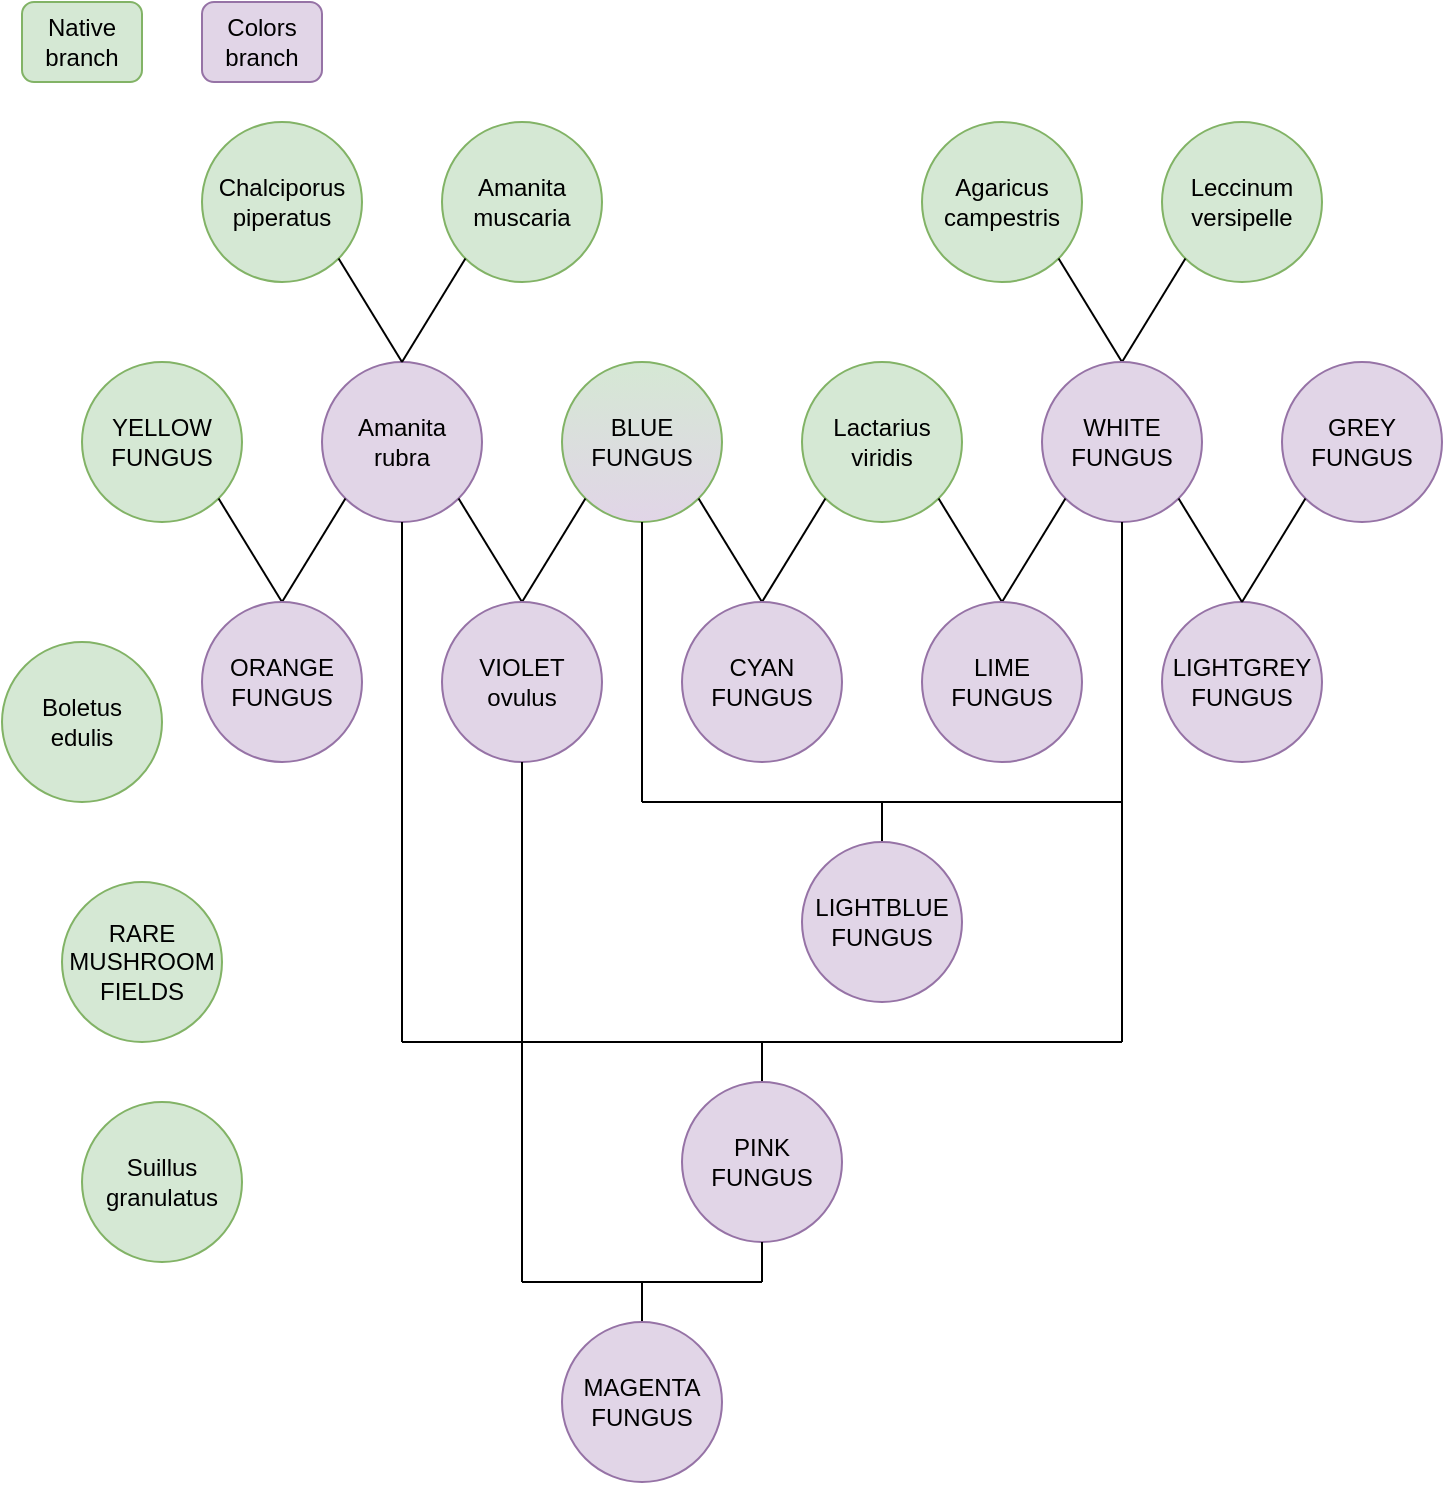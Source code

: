 <mxfile version="23.0.2" type="device">
  <diagram name="Pagina-1" id="-3UcciMXMhipS0sxFTnm">
    <mxGraphModel dx="1562" dy="2238" grid="1" gridSize="10" guides="1" tooltips="1" connect="1" arrows="1" fold="1" page="1" pageScale="1" pageWidth="827" pageHeight="1169" math="0" shadow="0">
      <root>
        <mxCell id="0" />
        <mxCell id="1" parent="0" />
        <mxCell id="ZMy1RVDnMmDh1pD7vt_q-1" value="Amanita&lt;br&gt;muscaria" style="ellipse;whiteSpace=wrap;html=1;aspect=fixed;fillColor=#d5e8d4;strokeColor=#82b366;" parent="1" vertex="1">
          <mxGeometry x="220" y="40" width="80" height="80" as="geometry" />
        </mxCell>
        <mxCell id="ZMy1RVDnMmDh1pD7vt_q-2" value="Chalciporus piperatus" style="ellipse;whiteSpace=wrap;html=1;aspect=fixed;fillColor=#d5e8d4;strokeColor=#82b366;" parent="1" vertex="1">
          <mxGeometry x="100" y="40" width="80" height="80" as="geometry" />
        </mxCell>
        <mxCell id="ZMy1RVDnMmDh1pD7vt_q-3" value="Amanita&lt;br&gt;rubra" style="ellipse;whiteSpace=wrap;html=1;aspect=fixed;fillColor=#e1d5e7;strokeColor=#9673a6;" parent="1" vertex="1">
          <mxGeometry x="160" y="160" width="80" height="80" as="geometry" />
        </mxCell>
        <mxCell id="ZMy1RVDnMmDh1pD7vt_q-8" value="" style="endArrow=none;html=1;rounded=0;entryX=0;entryY=1;entryDx=0;entryDy=0;exitX=0.5;exitY=0;exitDx=0;exitDy=0;" parent="1" source="ZMy1RVDnMmDh1pD7vt_q-3" target="ZMy1RVDnMmDh1pD7vt_q-1" edge="1">
          <mxGeometry width="50" height="50" relative="1" as="geometry">
            <mxPoint x="120" y="150" as="sourcePoint" />
            <mxPoint x="160" y="190" as="targetPoint" />
          </mxGeometry>
        </mxCell>
        <mxCell id="ZMy1RVDnMmDh1pD7vt_q-9" value="" style="endArrow=none;html=1;rounded=0;entryX=1;entryY=1;entryDx=0;entryDy=0;exitX=0.5;exitY=0;exitDx=0;exitDy=0;" parent="1" source="ZMy1RVDnMmDh1pD7vt_q-3" target="ZMy1RVDnMmDh1pD7vt_q-2" edge="1">
          <mxGeometry width="50" height="50" relative="1" as="geometry">
            <mxPoint x="120" y="160" as="sourcePoint" />
            <mxPoint x="160" y="190" as="targetPoint" />
          </mxGeometry>
        </mxCell>
        <mxCell id="ZMy1RVDnMmDh1pD7vt_q-11" value="YELLOW&lt;br&gt;FUNGUS" style="ellipse;whiteSpace=wrap;html=1;aspect=fixed;fillColor=#d5e8d4;strokeColor=#82b366;" parent="1" vertex="1">
          <mxGeometry x="40" y="160" width="80" height="80" as="geometry" />
        </mxCell>
        <mxCell id="ZMy1RVDnMmDh1pD7vt_q-12" value="" style="endArrow=none;html=1;rounded=0;entryX=1;entryY=1;entryDx=0;entryDy=0;exitX=0.5;exitY=0;exitDx=0;exitDy=0;" parent="1" source="ZMy1RVDnMmDh1pD7vt_q-14" target="ZMy1RVDnMmDh1pD7vt_q-11" edge="1">
          <mxGeometry width="50" height="50" relative="1" as="geometry">
            <mxPoint x="40" y="280" as="sourcePoint" />
            <mxPoint x="80" y="160" as="targetPoint" />
          </mxGeometry>
        </mxCell>
        <mxCell id="ZMy1RVDnMmDh1pD7vt_q-13" value="" style="endArrow=none;html=1;rounded=0;exitX=0.5;exitY=0;exitDx=0;exitDy=0;entryX=0;entryY=1;entryDx=0;entryDy=0;" parent="1" source="ZMy1RVDnMmDh1pD7vt_q-14" target="ZMy1RVDnMmDh1pD7vt_q-3" edge="1">
          <mxGeometry width="50" height="50" relative="1" as="geometry">
            <mxPoint x="40" y="280" as="sourcePoint" />
            <mxPoint x="120" y="240" as="targetPoint" />
          </mxGeometry>
        </mxCell>
        <mxCell id="ZMy1RVDnMmDh1pD7vt_q-14" value="ORANGE&lt;br&gt;FUNGUS" style="ellipse;whiteSpace=wrap;html=1;aspect=fixed;fillColor=#e1d5e7;strokeColor=#9673a6;" parent="1" vertex="1">
          <mxGeometry x="100" y="280" width="80" height="80" as="geometry" />
        </mxCell>
        <mxCell id="ZMy1RVDnMmDh1pD7vt_q-15" value="BLUE&lt;br&gt;FUNGUS" style="ellipse;whiteSpace=wrap;html=1;aspect=fixed;fillColor=#e1d5e7;strokeColor=#82B366;gradientDirection=north;gradientColor=#D5E8D4;" parent="1" vertex="1">
          <mxGeometry x="280" y="160" width="80" height="80" as="geometry" />
        </mxCell>
        <mxCell id="ZMy1RVDnMmDh1pD7vt_q-16" value="" style="endArrow=none;html=1;rounded=0;exitX=1;exitY=1;exitDx=0;exitDy=0;entryX=0.5;entryY=0;entryDx=0;entryDy=0;" parent="1" source="ZMy1RVDnMmDh1pD7vt_q-3" target="ZMy1RVDnMmDh1pD7vt_q-18" edge="1">
          <mxGeometry width="50" height="50" relative="1" as="geometry">
            <mxPoint x="130" y="240" as="sourcePoint" />
            <mxPoint x="200" y="270" as="targetPoint" />
          </mxGeometry>
        </mxCell>
        <mxCell id="ZMy1RVDnMmDh1pD7vt_q-17" value="" style="endArrow=none;html=1;rounded=0;entryX=0;entryY=1;entryDx=0;entryDy=0;exitX=0.5;exitY=0;exitDx=0;exitDy=0;" parent="1" source="ZMy1RVDnMmDh1pD7vt_q-18" target="ZMy1RVDnMmDh1pD7vt_q-15" edge="1">
          <mxGeometry width="50" height="50" relative="1" as="geometry">
            <mxPoint x="190" y="240" as="sourcePoint" />
            <mxPoint x="240" y="190" as="targetPoint" />
          </mxGeometry>
        </mxCell>
        <mxCell id="ZMy1RVDnMmDh1pD7vt_q-18" value="VIOLET&lt;br&gt;ovulus" style="ellipse;whiteSpace=wrap;html=1;aspect=fixed;fillColor=#e1d5e7;strokeColor=#9673a6;" parent="1" vertex="1">
          <mxGeometry x="220" y="280" width="80" height="80" as="geometry" />
        </mxCell>
        <mxCell id="ZMy1RVDnMmDh1pD7vt_q-19" value="Leccinum&lt;br&gt;versipelle" style="ellipse;whiteSpace=wrap;html=1;aspect=fixed;fillColor=#d5e8d4;strokeColor=#82b366;" parent="1" vertex="1">
          <mxGeometry x="580" y="40" width="80" height="80" as="geometry" />
        </mxCell>
        <mxCell id="ZMy1RVDnMmDh1pD7vt_q-20" value="Lactarius&lt;br&gt;viridis" style="ellipse;whiteSpace=wrap;html=1;aspect=fixed;fillColor=#d5e8d4;strokeColor=#82b366;" parent="1" vertex="1">
          <mxGeometry x="400" y="160" width="80" height="80" as="geometry" />
        </mxCell>
        <mxCell id="ZMy1RVDnMmDh1pD7vt_q-22" value="" style="endArrow=none;html=1;rounded=0;entryX=0;entryY=1;entryDx=0;entryDy=0;exitX=0.5;exitY=0;exitDx=0;exitDy=0;" parent="1" source="ZMy1RVDnMmDh1pD7vt_q-24" target="ZMy1RVDnMmDh1pD7vt_q-20" edge="1">
          <mxGeometry width="50" height="50" relative="1" as="geometry">
            <mxPoint x="350" y="270" as="sourcePoint" />
            <mxPoint x="400" y="220" as="targetPoint" />
          </mxGeometry>
        </mxCell>
        <mxCell id="ZMy1RVDnMmDh1pD7vt_q-23" value="" style="endArrow=none;html=1;rounded=0;entryX=1;entryY=1;entryDx=0;entryDy=0;exitX=0.5;exitY=0;exitDx=0;exitDy=0;" parent="1" source="ZMy1RVDnMmDh1pD7vt_q-24" target="ZMy1RVDnMmDh1pD7vt_q-15" edge="1">
          <mxGeometry width="50" height="50" relative="1" as="geometry">
            <mxPoint x="330" y="280" as="sourcePoint" />
            <mxPoint x="400" y="220" as="targetPoint" />
          </mxGeometry>
        </mxCell>
        <mxCell id="ZMy1RVDnMmDh1pD7vt_q-24" value="CYAN&lt;br&gt;FUNGUS" style="ellipse;whiteSpace=wrap;html=1;aspect=fixed;fillColor=#e1d5e7;strokeColor=#9673a6;" parent="1" vertex="1">
          <mxGeometry x="340" y="280" width="80" height="80" as="geometry" />
        </mxCell>
        <mxCell id="ZMy1RVDnMmDh1pD7vt_q-29" value="Agaricus&lt;br&gt;campestris" style="ellipse;whiteSpace=wrap;html=1;aspect=fixed;fillColor=#d5e8d4;strokeColor=#82b366;" parent="1" vertex="1">
          <mxGeometry x="460" y="40" width="80" height="80" as="geometry" />
        </mxCell>
        <mxCell id="ZMy1RVDnMmDh1pD7vt_q-31" value="" style="endArrow=none;html=1;rounded=0;entryX=1;entryY=1;entryDx=0;entryDy=0;exitX=0.5;exitY=0;exitDx=0;exitDy=0;" parent="1" source="ZMy1RVDnMmDh1pD7vt_q-33" target="ZMy1RVDnMmDh1pD7vt_q-29" edge="1">
          <mxGeometry width="50" height="50" relative="1" as="geometry">
            <mxPoint x="640" y="120" as="sourcePoint" />
            <mxPoint x="690" y="70" as="targetPoint" />
          </mxGeometry>
        </mxCell>
        <mxCell id="ZMy1RVDnMmDh1pD7vt_q-32" value="" style="endArrow=none;html=1;rounded=0;entryX=0;entryY=1;entryDx=0;entryDy=0;exitX=0.5;exitY=0;exitDx=0;exitDy=0;" parent="1" source="ZMy1RVDnMmDh1pD7vt_q-33" target="ZMy1RVDnMmDh1pD7vt_q-19" edge="1">
          <mxGeometry width="50" height="50" relative="1" as="geometry">
            <mxPoint x="620" y="140" as="sourcePoint" />
            <mxPoint x="591.716" y="108.284" as="targetPoint" />
          </mxGeometry>
        </mxCell>
        <mxCell id="ZMy1RVDnMmDh1pD7vt_q-33" value="WHITE&lt;br&gt;FUNGUS" style="ellipse;whiteSpace=wrap;html=1;aspect=fixed;fillColor=#e1d5e7;strokeColor=#9673a6;" parent="1" vertex="1">
          <mxGeometry x="520" y="160" width="80" height="80" as="geometry" />
        </mxCell>
        <mxCell id="ZMy1RVDnMmDh1pD7vt_q-34" value="" style="endArrow=none;html=1;rounded=0;entryX=0;entryY=1;entryDx=0;entryDy=0;exitX=0.5;exitY=0;exitDx=0;exitDy=0;" parent="1" source="ZMy1RVDnMmDh1pD7vt_q-36" target="ZMy1RVDnMmDh1pD7vt_q-33" edge="1">
          <mxGeometry width="50" height="50" relative="1" as="geometry">
            <mxPoint x="580" y="230" as="sourcePoint" />
            <mxPoint x="630" y="180" as="targetPoint" />
          </mxGeometry>
        </mxCell>
        <mxCell id="ZMy1RVDnMmDh1pD7vt_q-35" value="" style="endArrow=none;html=1;rounded=0;entryX=1;entryY=1;entryDx=0;entryDy=0;exitX=0.5;exitY=0;exitDx=0;exitDy=0;" parent="1" source="ZMy1RVDnMmDh1pD7vt_q-36" target="ZMy1RVDnMmDh1pD7vt_q-20" edge="1">
          <mxGeometry width="50" height="50" relative="1" as="geometry">
            <mxPoint x="520" y="260" as="sourcePoint" />
            <mxPoint x="630" y="180" as="targetPoint" />
          </mxGeometry>
        </mxCell>
        <mxCell id="ZMy1RVDnMmDh1pD7vt_q-36" value="LIME&lt;br&gt;FUNGUS" style="ellipse;whiteSpace=wrap;html=1;aspect=fixed;fillColor=#e1d5e7;strokeColor=#9673a6;" parent="1" vertex="1">
          <mxGeometry x="460" y="280" width="80" height="80" as="geometry" />
        </mxCell>
        <mxCell id="ZMy1RVDnMmDh1pD7vt_q-37" value="" style="endArrow=none;html=1;rounded=0;entryX=0.5;entryY=1;entryDx=0;entryDy=0;" parent="1" target="ZMy1RVDnMmDh1pD7vt_q-33" edge="1">
          <mxGeometry width="50" height="50" relative="1" as="geometry">
            <mxPoint x="560" y="500" as="sourcePoint" />
            <mxPoint x="490" y="240" as="targetPoint" />
          </mxGeometry>
        </mxCell>
        <mxCell id="ZMy1RVDnMmDh1pD7vt_q-38" value="" style="endArrow=none;html=1;rounded=0;entryX=0.5;entryY=1;entryDx=0;entryDy=0;" parent="1" target="ZMy1RVDnMmDh1pD7vt_q-15" edge="1">
          <mxGeometry width="50" height="50" relative="1" as="geometry">
            <mxPoint x="320" y="380" as="sourcePoint" />
            <mxPoint x="490" y="240" as="targetPoint" />
          </mxGeometry>
        </mxCell>
        <mxCell id="ZMy1RVDnMmDh1pD7vt_q-39" value="" style="endArrow=none;html=1;rounded=0;" parent="1" edge="1">
          <mxGeometry width="50" height="50" relative="1" as="geometry">
            <mxPoint x="320" y="380" as="sourcePoint" />
            <mxPoint x="560" y="380" as="targetPoint" />
          </mxGeometry>
        </mxCell>
        <mxCell id="ZMy1RVDnMmDh1pD7vt_q-40" value="" style="endArrow=none;html=1;rounded=0;exitX=0.5;exitY=0;exitDx=0;exitDy=0;" parent="1" source="ZMy1RVDnMmDh1pD7vt_q-41" edge="1">
          <mxGeometry width="50" height="50" relative="1" as="geometry">
            <mxPoint x="440" y="410" as="sourcePoint" />
            <mxPoint x="440" y="380" as="targetPoint" />
          </mxGeometry>
        </mxCell>
        <mxCell id="ZMy1RVDnMmDh1pD7vt_q-41" value="LIGHTBLUE&lt;br&gt;FUNGUS" style="ellipse;whiteSpace=wrap;html=1;aspect=fixed;fillColor=#e1d5e7;strokeColor=#9673a6;" parent="1" vertex="1">
          <mxGeometry x="400" y="400" width="80" height="80" as="geometry" />
        </mxCell>
        <mxCell id="ZMy1RVDnMmDh1pD7vt_q-42" value="" style="endArrow=none;html=1;rounded=0;exitX=0.5;exitY=1;exitDx=0;exitDy=0;" parent="1" source="ZMy1RVDnMmDh1pD7vt_q-3" edge="1">
          <mxGeometry width="50" height="50" relative="1" as="geometry">
            <mxPoint x="360" y="320" as="sourcePoint" />
            <mxPoint x="200" y="500" as="targetPoint" />
          </mxGeometry>
        </mxCell>
        <mxCell id="ZMy1RVDnMmDh1pD7vt_q-44" value="" style="endArrow=none;html=1;rounded=0;" parent="1" edge="1">
          <mxGeometry width="50" height="50" relative="1" as="geometry">
            <mxPoint x="200" y="500" as="sourcePoint" />
            <mxPoint x="560" y="500" as="targetPoint" />
          </mxGeometry>
        </mxCell>
        <mxCell id="ZMy1RVDnMmDh1pD7vt_q-45" value="" style="endArrow=none;html=1;rounded=0;exitX=0.5;exitY=0;exitDx=0;exitDy=0;" parent="1" source="ZMy1RVDnMmDh1pD7vt_q-46" edge="1">
          <mxGeometry width="50" height="50" relative="1" as="geometry">
            <mxPoint x="380" y="540" as="sourcePoint" />
            <mxPoint x="380" y="500" as="targetPoint" />
          </mxGeometry>
        </mxCell>
        <mxCell id="ZMy1RVDnMmDh1pD7vt_q-46" value="PINK&lt;br&gt;FUNGUS" style="ellipse;whiteSpace=wrap;html=1;aspect=fixed;fillColor=#e1d5e7;strokeColor=#9673a6;" parent="1" vertex="1">
          <mxGeometry x="340" y="520" width="80" height="80" as="geometry" />
        </mxCell>
        <mxCell id="ZMy1RVDnMmDh1pD7vt_q-47" value="" style="endArrow=none;html=1;rounded=0;entryX=0.5;entryY=1;entryDx=0;entryDy=0;" parent="1" target="ZMy1RVDnMmDh1pD7vt_q-18" edge="1">
          <mxGeometry width="50" height="50" relative="1" as="geometry">
            <mxPoint x="260" y="620" as="sourcePoint" />
            <mxPoint x="270" y="390" as="targetPoint" />
          </mxGeometry>
        </mxCell>
        <mxCell id="ZMy1RVDnMmDh1pD7vt_q-48" value="" style="endArrow=none;html=1;rounded=0;entryX=0.5;entryY=1;entryDx=0;entryDy=0;" parent="1" target="ZMy1RVDnMmDh1pD7vt_q-46" edge="1">
          <mxGeometry width="50" height="50" relative="1" as="geometry">
            <mxPoint x="380" y="620" as="sourcePoint" />
            <mxPoint x="440" y="610" as="targetPoint" />
          </mxGeometry>
        </mxCell>
        <mxCell id="ZMy1RVDnMmDh1pD7vt_q-49" value="" style="endArrow=none;html=1;rounded=0;" parent="1" edge="1">
          <mxGeometry width="50" height="50" relative="1" as="geometry">
            <mxPoint x="260" y="620" as="sourcePoint" />
            <mxPoint x="380" y="620" as="targetPoint" />
          </mxGeometry>
        </mxCell>
        <mxCell id="ZMy1RVDnMmDh1pD7vt_q-50" value="" style="endArrow=none;html=1;rounded=0;exitX=0.5;exitY=0;exitDx=0;exitDy=0;" parent="1" source="ZMy1RVDnMmDh1pD7vt_q-51" edge="1">
          <mxGeometry width="50" height="50" relative="1" as="geometry">
            <mxPoint x="320" y="680" as="sourcePoint" />
            <mxPoint x="320" y="620" as="targetPoint" />
          </mxGeometry>
        </mxCell>
        <mxCell id="ZMy1RVDnMmDh1pD7vt_q-51" value="MAGENTA&lt;br&gt;FUNGUS" style="ellipse;whiteSpace=wrap;html=1;aspect=fixed;fillColor=#e1d5e7;strokeColor=#9673a6;" parent="1" vertex="1">
          <mxGeometry x="280" y="640" width="80" height="80" as="geometry" />
        </mxCell>
        <mxCell id="ZMy1RVDnMmDh1pD7vt_q-52" value="LIGHTGREY&lt;br&gt;FUNGUS" style="ellipse;whiteSpace=wrap;html=1;aspect=fixed;fillColor=#e1d5e7;strokeColor=#9673a6;" parent="1" vertex="1">
          <mxGeometry x="580" y="280" width="80" height="80" as="geometry" />
        </mxCell>
        <mxCell id="ZMy1RVDnMmDh1pD7vt_q-53" value="GREY&lt;br&gt;FUNGUS" style="ellipse;whiteSpace=wrap;html=1;aspect=fixed;fillColor=#e1d5e7;strokeColor=#9673a6;" parent="1" vertex="1">
          <mxGeometry x="640" y="160" width="80" height="80" as="geometry" />
        </mxCell>
        <mxCell id="ZMy1RVDnMmDh1pD7vt_q-54" value="" style="endArrow=none;html=1;rounded=0;entryX=1;entryY=1;entryDx=0;entryDy=0;exitX=0.5;exitY=0;exitDx=0;exitDy=0;" parent="1" source="ZMy1RVDnMmDh1pD7vt_q-52" target="ZMy1RVDnMmDh1pD7vt_q-33" edge="1">
          <mxGeometry width="50" height="50" relative="1" as="geometry">
            <mxPoint x="620.0" y="280" as="sourcePoint" />
            <mxPoint x="580" y="280" as="targetPoint" />
          </mxGeometry>
        </mxCell>
        <mxCell id="ZMy1RVDnMmDh1pD7vt_q-55" value="" style="endArrow=none;html=1;rounded=0;entryX=0;entryY=1;entryDx=0;entryDy=0;exitX=0.5;exitY=0;exitDx=0;exitDy=0;" parent="1" source="ZMy1RVDnMmDh1pD7vt_q-52" target="ZMy1RVDnMmDh1pD7vt_q-53" edge="1">
          <mxGeometry width="50" height="50" relative="1" as="geometry">
            <mxPoint x="620.0" y="280" as="sourcePoint" />
            <mxPoint x="580" y="280" as="targetPoint" />
          </mxGeometry>
        </mxCell>
        <mxCell id="ZMy1RVDnMmDh1pD7vt_q-57" value="RARE&lt;br&gt;MUSHROOM&lt;br&gt;FIELDS" style="ellipse;whiteSpace=wrap;html=1;aspect=fixed;fillColor=#d5e8d4;strokeColor=#82b366;" parent="1" vertex="1">
          <mxGeometry x="30" y="420" width="80" height="80" as="geometry" />
        </mxCell>
        <mxCell id="ZMy1RVDnMmDh1pD7vt_q-58" value="Suillus&lt;br&gt;granulatus" style="ellipse;whiteSpace=wrap;html=1;aspect=fixed;fillColor=#d5e8d4;strokeColor=#82b366;" parent="1" vertex="1">
          <mxGeometry x="40" y="530" width="80" height="80" as="geometry" />
        </mxCell>
        <mxCell id="ZMy1RVDnMmDh1pD7vt_q-59" value="Boletus&lt;br&gt;edulis" style="ellipse;whiteSpace=wrap;html=1;aspect=fixed;fillColor=#d5e8d4;strokeColor=#82b366;" parent="1" vertex="1">
          <mxGeometry y="300" width="80" height="80" as="geometry" />
        </mxCell>
        <mxCell id="a69XyjW4eeoKky3h_jZg-1" value="Native branch" style="rounded=1;whiteSpace=wrap;html=1;fillColor=#d5e8d4;strokeColor=#82b366;" vertex="1" parent="1">
          <mxGeometry x="10" y="-20" width="60" height="40" as="geometry" />
        </mxCell>
        <mxCell id="a69XyjW4eeoKky3h_jZg-2" value="Colors branch" style="rounded=1;whiteSpace=wrap;html=1;fillColor=#e1d5e7;strokeColor=#9673a6;" vertex="1" parent="1">
          <mxGeometry x="100" y="-20" width="60" height="40" as="geometry" />
        </mxCell>
      </root>
    </mxGraphModel>
  </diagram>
</mxfile>
